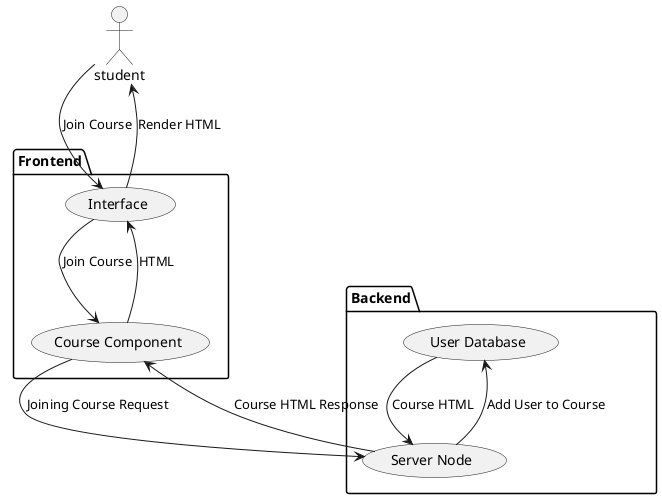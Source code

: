 @startuml
' left to right direction
actor student as st
package Frontend {
    usecase "Interface" as inter
    usecase "Course Component" as cc
}
package Backend {
  usecase "User Database" as ud
  usecase "Server Node" as sn
}
st --> inter: "Join Course"
inter --> cc: "Join Course"
cc --> sn: "Joining Course Request"
sn --> ud: "Add User to Course"
ud --> sn: "Course HTML"
sn --> cc: "Course HTML Response"
cc --> inter: "HTML"
inter --> st: "Render HTML"
@enduml